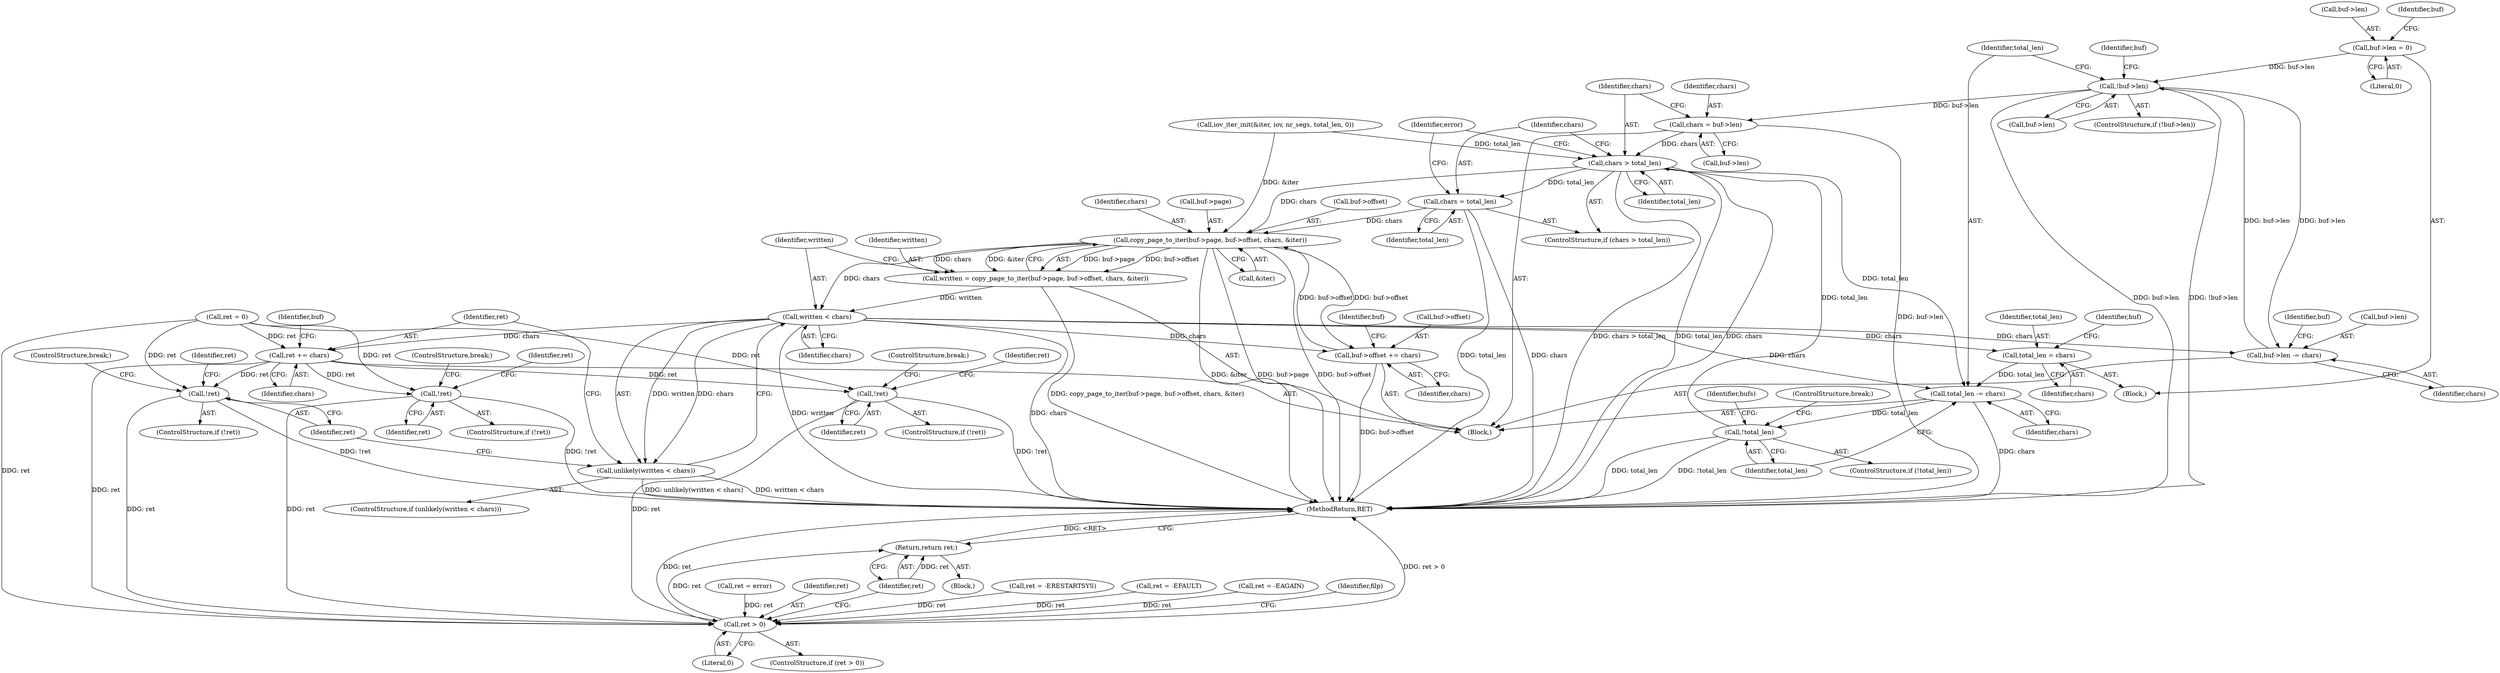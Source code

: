 digraph "0_linux_637b58c2887e5e57850865839cc75f59184b23d1_1@pointer" {
"1000271" [label="(Call,buf->len = 0)"];
"1000277" [label="(Call,!buf->len)"];
"1000193" [label="(Call,chars = buf->len)"];
"1000201" [label="(Call,chars > total_len)"];
"1000204" [label="(Call,chars = total_len)"];
"1000224" [label="(Call,copy_page_to_iter(buf->page, buf->offset, chars, &iter))"];
"1000222" [label="(Call,written = copy_page_to_iter(buf->page, buf->offset, chars, &iter))"];
"1000236" [label="(Call,written < chars)"];
"1000235" [label="(Call,unlikely(written < chars))"];
"1000248" [label="(Call,ret += chars)"];
"1000216" [label="(Call,!ret)"];
"1000405" [label="(Call,ret > 0)"];
"1000410" [label="(Return,return ret;)"];
"1000241" [label="(Call,!ret)"];
"1000357" [label="(Call,!ret)"];
"1000251" [label="(Call,buf->offset += chars)"];
"1000256" [label="(Call,buf->len -= chars)"];
"1000268" [label="(Call,total_len = chars)"];
"1000315" [label="(Call,total_len -= chars)"];
"1000319" [label="(Call,!total_len)"];
"1000219" [label="(Identifier,ret)"];
"1000272" [label="(Call,buf->len)"];
"1000321" [label="(ControlStructure,break;)"];
"1000203" [label="(Identifier,total_len)"];
"1000248" [label="(Call,ret += chars)"];
"1000221" [label="(ControlStructure,break;)"];
"1000242" [label="(Identifier,ret)"];
"1000218" [label="(Call,ret = error)"];
"1000217" [label="(Identifier,ret)"];
"1000356" [label="(ControlStructure,if (!ret))"];
"1000194" [label="(Identifier,chars)"];
"1000277" [label="(Call,!buf->len)"];
"1000238" [label="(Identifier,chars)"];
"1000407" [label="(Literal,0)"];
"1000195" [label="(Call,buf->len)"];
"1000323" [label="(Identifier,bufs)"];
"1000252" [label="(Call,buf->offset)"];
"1000410" [label="(Return,return ret;)"];
"1000260" [label="(Identifier,chars)"];
"1000234" [label="(ControlStructure,if (unlikely(written < chars)))"];
"1000320" [label="(Identifier,total_len)"];
"1000284" [label="(Identifier,buf)"];
"1000268" [label="(Call,total_len = chars)"];
"1000315" [label="(Call,total_len -= chars)"];
"1000146" [label="(Call,iov_iter_init(&iter, iov, nr_segs, total_len, 0))"];
"1000251" [label="(Call,buf->offset += chars)"];
"1000208" [label="(Identifier,error)"];
"1000412" [label="(MethodReturn,RET)"];
"1000249" [label="(Identifier,ret)"];
"1000111" [label="(Block,)"];
"1000244" [label="(Identifier,ret)"];
"1000237" [label="(Identifier,written)"];
"1000240" [label="(ControlStructure,if (!ret))"];
"1000171" [label="(Block,)"];
"1000406" [label="(Identifier,ret)"];
"1000279" [label="(Identifier,buf)"];
"1000241" [label="(Call,!ret)"];
"1000405" [label="(Call,ret > 0)"];
"1000200" [label="(ControlStructure,if (chars > total_len))"];
"1000264" [label="(Identifier,buf)"];
"1000257" [label="(Call,buf->len)"];
"1000256" [label="(Call,buf->len -= chars)"];
"1000205" [label="(Identifier,chars)"];
"1000224" [label="(Call,copy_page_to_iter(buf->page, buf->offset, chars, &iter))"];
"1000156" [label="(Call,ret = 0)"];
"1000411" [label="(Identifier,ret)"];
"1000359" [label="(Call,ret = -ERESTARTSYS)"];
"1000206" [label="(Identifier,total_len)"];
"1000278" [label="(Call,buf->len)"];
"1000258" [label="(Identifier,buf)"];
"1000276" [label="(ControlStructure,if (!buf->len))"];
"1000228" [label="(Call,buf->offset)"];
"1000270" [label="(Identifier,chars)"];
"1000271" [label="(Call,buf->len = 0)"];
"1000318" [label="(ControlStructure,if (!total_len))"];
"1000201" [label="(Call,chars > total_len)"];
"1000243" [label="(Call,ret = -EFAULT)"];
"1000404" [label="(ControlStructure,if (ret > 0))"];
"1000273" [label="(Identifier,buf)"];
"1000275" [label="(Literal,0)"];
"1000204" [label="(Call,chars = total_len)"];
"1000231" [label="(Identifier,chars)"];
"1000236" [label="(Call,written < chars)"];
"1000316" [label="(Identifier,total_len)"];
"1000223" [label="(Identifier,written)"];
"1000215" [label="(ControlStructure,if (!ret))"];
"1000225" [label="(Call,buf->page)"];
"1000317" [label="(Identifier,chars)"];
"1000357" [label="(Call,!ret)"];
"1000363" [label="(ControlStructure,break;)"];
"1000193" [label="(Call,chars = buf->len)"];
"1000222" [label="(Call,written = copy_page_to_iter(buf->page, buf->offset, chars, &iter))"];
"1000360" [label="(Identifier,ret)"];
"1000235" [label="(Call,unlikely(written < chars))"];
"1000347" [label="(Call,ret = -EAGAIN)"];
"1000202" [label="(Identifier,chars)"];
"1000232" [label="(Call,&iter)"];
"1000267" [label="(Block,)"];
"1000216" [label="(Call,!ret)"];
"1000253" [label="(Identifier,buf)"];
"1000255" [label="(Identifier,chars)"];
"1000269" [label="(Identifier,total_len)"];
"1000358" [label="(Identifier,ret)"];
"1000250" [label="(Identifier,chars)"];
"1000247" [label="(ControlStructure,break;)"];
"1000319" [label="(Call,!total_len)"];
"1000409" [label="(Identifier,filp)"];
"1000271" -> "1000267"  [label="AST: "];
"1000271" -> "1000275"  [label="CFG: "];
"1000272" -> "1000271"  [label="AST: "];
"1000275" -> "1000271"  [label="AST: "];
"1000279" -> "1000271"  [label="CFG: "];
"1000271" -> "1000277"  [label="DDG: buf->len"];
"1000277" -> "1000276"  [label="AST: "];
"1000277" -> "1000278"  [label="CFG: "];
"1000278" -> "1000277"  [label="AST: "];
"1000284" -> "1000277"  [label="CFG: "];
"1000316" -> "1000277"  [label="CFG: "];
"1000277" -> "1000412"  [label="DDG: buf->len"];
"1000277" -> "1000412"  [label="DDG: !buf->len"];
"1000277" -> "1000193"  [label="DDG: buf->len"];
"1000277" -> "1000256"  [label="DDG: buf->len"];
"1000256" -> "1000277"  [label="DDG: buf->len"];
"1000193" -> "1000171"  [label="AST: "];
"1000193" -> "1000195"  [label="CFG: "];
"1000194" -> "1000193"  [label="AST: "];
"1000195" -> "1000193"  [label="AST: "];
"1000202" -> "1000193"  [label="CFG: "];
"1000193" -> "1000412"  [label="DDG: buf->len"];
"1000193" -> "1000201"  [label="DDG: chars"];
"1000201" -> "1000200"  [label="AST: "];
"1000201" -> "1000203"  [label="CFG: "];
"1000202" -> "1000201"  [label="AST: "];
"1000203" -> "1000201"  [label="AST: "];
"1000205" -> "1000201"  [label="CFG: "];
"1000208" -> "1000201"  [label="CFG: "];
"1000201" -> "1000412"  [label="DDG: chars > total_len"];
"1000201" -> "1000412"  [label="DDG: total_len"];
"1000201" -> "1000412"  [label="DDG: chars"];
"1000146" -> "1000201"  [label="DDG: total_len"];
"1000319" -> "1000201"  [label="DDG: total_len"];
"1000201" -> "1000204"  [label="DDG: total_len"];
"1000201" -> "1000224"  [label="DDG: chars"];
"1000201" -> "1000315"  [label="DDG: total_len"];
"1000204" -> "1000200"  [label="AST: "];
"1000204" -> "1000206"  [label="CFG: "];
"1000205" -> "1000204"  [label="AST: "];
"1000206" -> "1000204"  [label="AST: "];
"1000208" -> "1000204"  [label="CFG: "];
"1000204" -> "1000412"  [label="DDG: total_len"];
"1000204" -> "1000412"  [label="DDG: chars"];
"1000204" -> "1000224"  [label="DDG: chars"];
"1000224" -> "1000222"  [label="AST: "];
"1000224" -> "1000232"  [label="CFG: "];
"1000225" -> "1000224"  [label="AST: "];
"1000228" -> "1000224"  [label="AST: "];
"1000231" -> "1000224"  [label="AST: "];
"1000232" -> "1000224"  [label="AST: "];
"1000222" -> "1000224"  [label="CFG: "];
"1000224" -> "1000412"  [label="DDG: &iter"];
"1000224" -> "1000412"  [label="DDG: buf->page"];
"1000224" -> "1000412"  [label="DDG: buf->offset"];
"1000224" -> "1000222"  [label="DDG: buf->page"];
"1000224" -> "1000222"  [label="DDG: buf->offset"];
"1000224" -> "1000222"  [label="DDG: chars"];
"1000224" -> "1000222"  [label="DDG: &iter"];
"1000251" -> "1000224"  [label="DDG: buf->offset"];
"1000146" -> "1000224"  [label="DDG: &iter"];
"1000224" -> "1000236"  [label="DDG: chars"];
"1000224" -> "1000251"  [label="DDG: buf->offset"];
"1000222" -> "1000171"  [label="AST: "];
"1000223" -> "1000222"  [label="AST: "];
"1000237" -> "1000222"  [label="CFG: "];
"1000222" -> "1000412"  [label="DDG: copy_page_to_iter(buf->page, buf->offset, chars, &iter)"];
"1000222" -> "1000236"  [label="DDG: written"];
"1000236" -> "1000235"  [label="AST: "];
"1000236" -> "1000238"  [label="CFG: "];
"1000237" -> "1000236"  [label="AST: "];
"1000238" -> "1000236"  [label="AST: "];
"1000235" -> "1000236"  [label="CFG: "];
"1000236" -> "1000412"  [label="DDG: written"];
"1000236" -> "1000412"  [label="DDG: chars"];
"1000236" -> "1000235"  [label="DDG: written"];
"1000236" -> "1000235"  [label="DDG: chars"];
"1000236" -> "1000248"  [label="DDG: chars"];
"1000236" -> "1000251"  [label="DDG: chars"];
"1000236" -> "1000256"  [label="DDG: chars"];
"1000236" -> "1000268"  [label="DDG: chars"];
"1000236" -> "1000315"  [label="DDG: chars"];
"1000235" -> "1000234"  [label="AST: "];
"1000242" -> "1000235"  [label="CFG: "];
"1000249" -> "1000235"  [label="CFG: "];
"1000235" -> "1000412"  [label="DDG: written < chars"];
"1000235" -> "1000412"  [label="DDG: unlikely(written < chars)"];
"1000248" -> "1000171"  [label="AST: "];
"1000248" -> "1000250"  [label="CFG: "];
"1000249" -> "1000248"  [label="AST: "];
"1000250" -> "1000248"  [label="AST: "];
"1000253" -> "1000248"  [label="CFG: "];
"1000248" -> "1000216"  [label="DDG: ret"];
"1000248" -> "1000241"  [label="DDG: ret"];
"1000156" -> "1000248"  [label="DDG: ret"];
"1000248" -> "1000357"  [label="DDG: ret"];
"1000248" -> "1000405"  [label="DDG: ret"];
"1000216" -> "1000215"  [label="AST: "];
"1000216" -> "1000217"  [label="CFG: "];
"1000217" -> "1000216"  [label="AST: "];
"1000219" -> "1000216"  [label="CFG: "];
"1000221" -> "1000216"  [label="CFG: "];
"1000216" -> "1000412"  [label="DDG: !ret"];
"1000156" -> "1000216"  [label="DDG: ret"];
"1000216" -> "1000405"  [label="DDG: ret"];
"1000405" -> "1000404"  [label="AST: "];
"1000405" -> "1000407"  [label="CFG: "];
"1000406" -> "1000405"  [label="AST: "];
"1000407" -> "1000405"  [label="AST: "];
"1000409" -> "1000405"  [label="CFG: "];
"1000411" -> "1000405"  [label="CFG: "];
"1000405" -> "1000412"  [label="DDG: ret > 0"];
"1000405" -> "1000412"  [label="DDG: ret"];
"1000156" -> "1000405"  [label="DDG: ret"];
"1000218" -> "1000405"  [label="DDG: ret"];
"1000347" -> "1000405"  [label="DDG: ret"];
"1000357" -> "1000405"  [label="DDG: ret"];
"1000359" -> "1000405"  [label="DDG: ret"];
"1000241" -> "1000405"  [label="DDG: ret"];
"1000243" -> "1000405"  [label="DDG: ret"];
"1000405" -> "1000410"  [label="DDG: ret"];
"1000410" -> "1000111"  [label="AST: "];
"1000410" -> "1000411"  [label="CFG: "];
"1000411" -> "1000410"  [label="AST: "];
"1000412" -> "1000410"  [label="CFG: "];
"1000410" -> "1000412"  [label="DDG: <RET>"];
"1000411" -> "1000410"  [label="DDG: ret"];
"1000241" -> "1000240"  [label="AST: "];
"1000241" -> "1000242"  [label="CFG: "];
"1000242" -> "1000241"  [label="AST: "];
"1000244" -> "1000241"  [label="CFG: "];
"1000247" -> "1000241"  [label="CFG: "];
"1000241" -> "1000412"  [label="DDG: !ret"];
"1000156" -> "1000241"  [label="DDG: ret"];
"1000357" -> "1000356"  [label="AST: "];
"1000357" -> "1000358"  [label="CFG: "];
"1000358" -> "1000357"  [label="AST: "];
"1000360" -> "1000357"  [label="CFG: "];
"1000363" -> "1000357"  [label="CFG: "];
"1000357" -> "1000412"  [label="DDG: !ret"];
"1000156" -> "1000357"  [label="DDG: ret"];
"1000251" -> "1000171"  [label="AST: "];
"1000251" -> "1000255"  [label="CFG: "];
"1000252" -> "1000251"  [label="AST: "];
"1000255" -> "1000251"  [label="AST: "];
"1000258" -> "1000251"  [label="CFG: "];
"1000251" -> "1000412"  [label="DDG: buf->offset"];
"1000256" -> "1000171"  [label="AST: "];
"1000256" -> "1000260"  [label="CFG: "];
"1000257" -> "1000256"  [label="AST: "];
"1000260" -> "1000256"  [label="AST: "];
"1000264" -> "1000256"  [label="CFG: "];
"1000268" -> "1000267"  [label="AST: "];
"1000268" -> "1000270"  [label="CFG: "];
"1000269" -> "1000268"  [label="AST: "];
"1000270" -> "1000268"  [label="AST: "];
"1000273" -> "1000268"  [label="CFG: "];
"1000268" -> "1000315"  [label="DDG: total_len"];
"1000315" -> "1000171"  [label="AST: "];
"1000315" -> "1000317"  [label="CFG: "];
"1000316" -> "1000315"  [label="AST: "];
"1000317" -> "1000315"  [label="AST: "];
"1000320" -> "1000315"  [label="CFG: "];
"1000315" -> "1000412"  [label="DDG: chars"];
"1000315" -> "1000319"  [label="DDG: total_len"];
"1000319" -> "1000318"  [label="AST: "];
"1000319" -> "1000320"  [label="CFG: "];
"1000320" -> "1000319"  [label="AST: "];
"1000321" -> "1000319"  [label="CFG: "];
"1000323" -> "1000319"  [label="CFG: "];
"1000319" -> "1000412"  [label="DDG: !total_len"];
"1000319" -> "1000412"  [label="DDG: total_len"];
}
